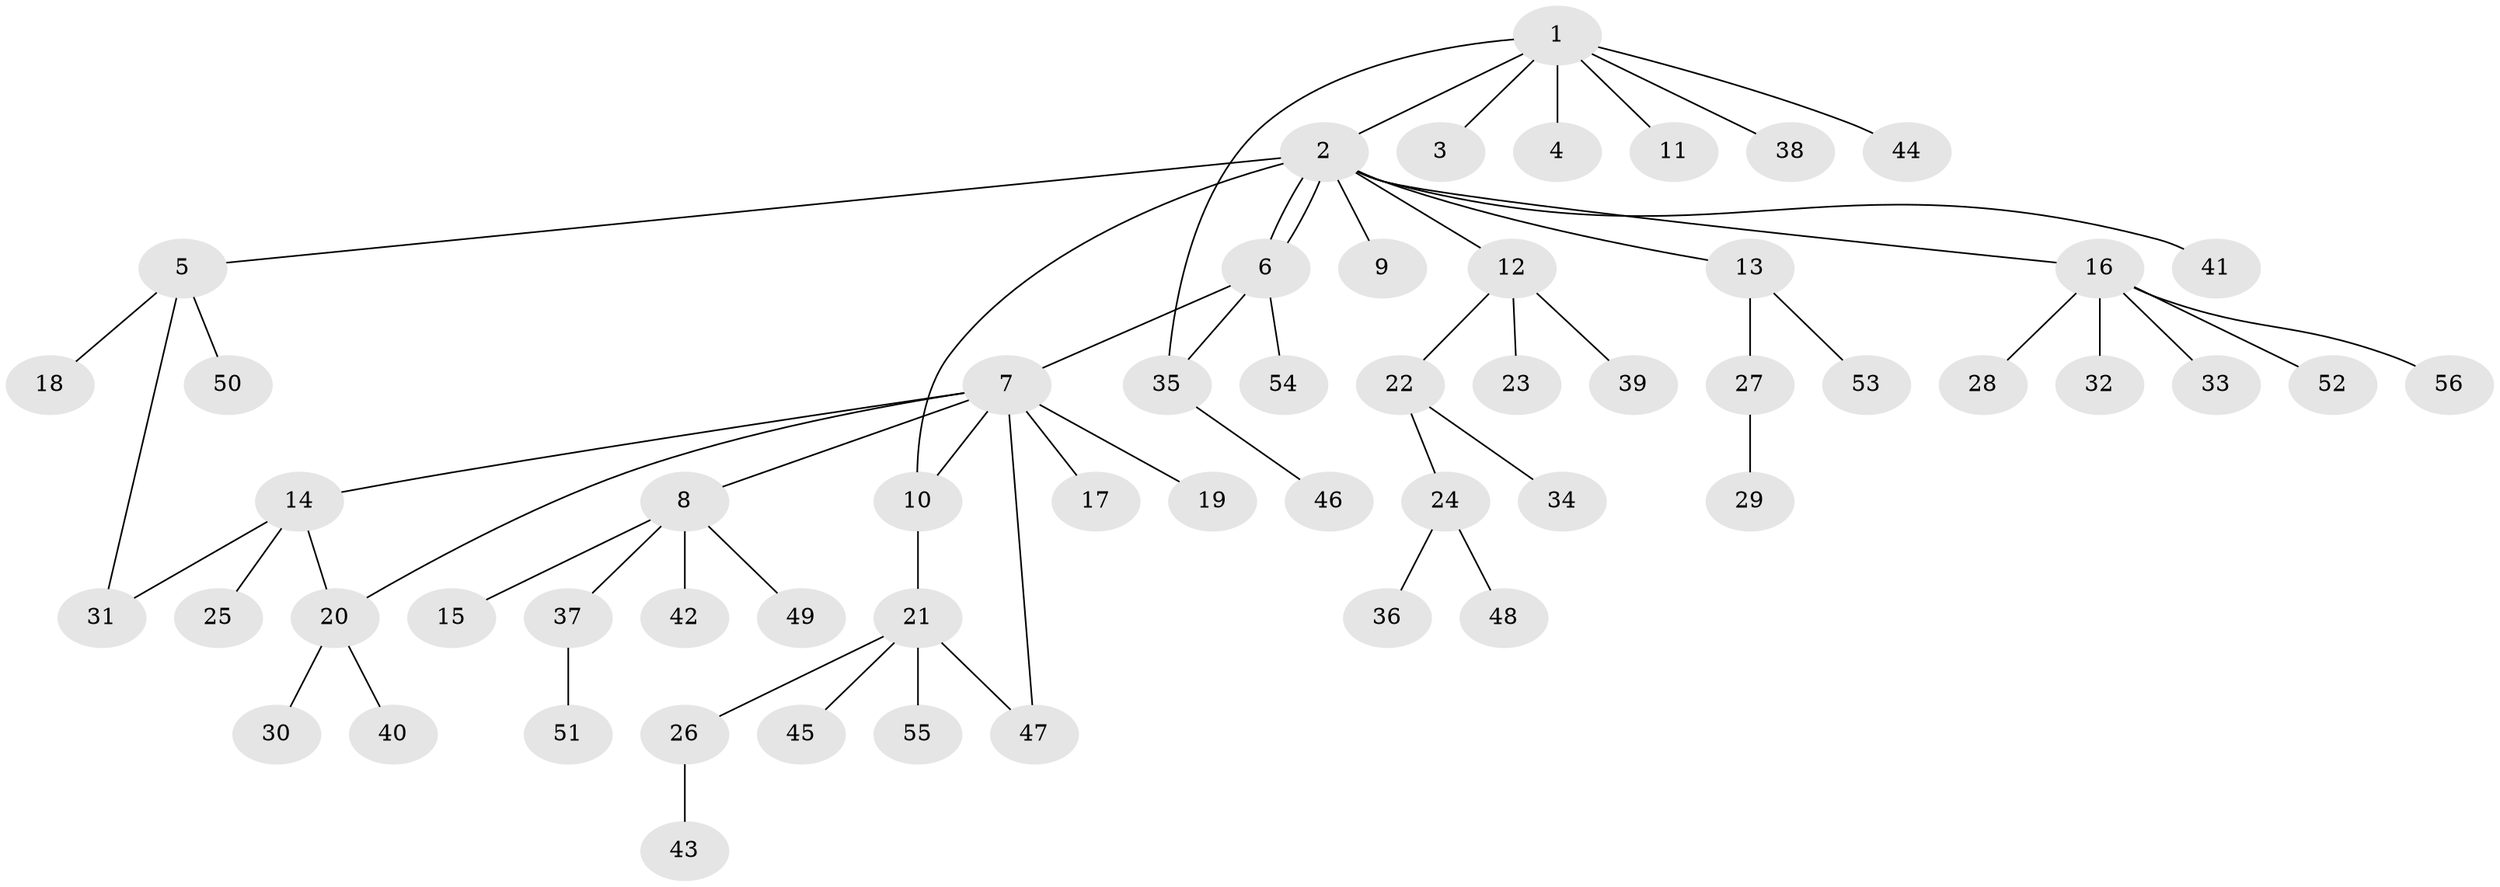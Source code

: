 // Generated by graph-tools (version 1.1) at 2025/01/03/09/25 03:01:45]
// undirected, 56 vertices, 61 edges
graph export_dot {
graph [start="1"]
  node [color=gray90,style=filled];
  1;
  2;
  3;
  4;
  5;
  6;
  7;
  8;
  9;
  10;
  11;
  12;
  13;
  14;
  15;
  16;
  17;
  18;
  19;
  20;
  21;
  22;
  23;
  24;
  25;
  26;
  27;
  28;
  29;
  30;
  31;
  32;
  33;
  34;
  35;
  36;
  37;
  38;
  39;
  40;
  41;
  42;
  43;
  44;
  45;
  46;
  47;
  48;
  49;
  50;
  51;
  52;
  53;
  54;
  55;
  56;
  1 -- 2;
  1 -- 3;
  1 -- 4;
  1 -- 11;
  1 -- 35;
  1 -- 38;
  1 -- 44;
  2 -- 5;
  2 -- 6;
  2 -- 6;
  2 -- 9;
  2 -- 10;
  2 -- 12;
  2 -- 13;
  2 -- 16;
  2 -- 41;
  5 -- 18;
  5 -- 31;
  5 -- 50;
  6 -- 7;
  6 -- 35;
  6 -- 54;
  7 -- 8;
  7 -- 10;
  7 -- 14;
  7 -- 17;
  7 -- 19;
  7 -- 20;
  7 -- 47;
  8 -- 15;
  8 -- 37;
  8 -- 42;
  8 -- 49;
  10 -- 21;
  12 -- 22;
  12 -- 23;
  12 -- 39;
  13 -- 27;
  13 -- 53;
  14 -- 20;
  14 -- 25;
  14 -- 31;
  16 -- 28;
  16 -- 32;
  16 -- 33;
  16 -- 52;
  16 -- 56;
  20 -- 30;
  20 -- 40;
  21 -- 26;
  21 -- 45;
  21 -- 47;
  21 -- 55;
  22 -- 24;
  22 -- 34;
  24 -- 36;
  24 -- 48;
  26 -- 43;
  27 -- 29;
  35 -- 46;
  37 -- 51;
}
